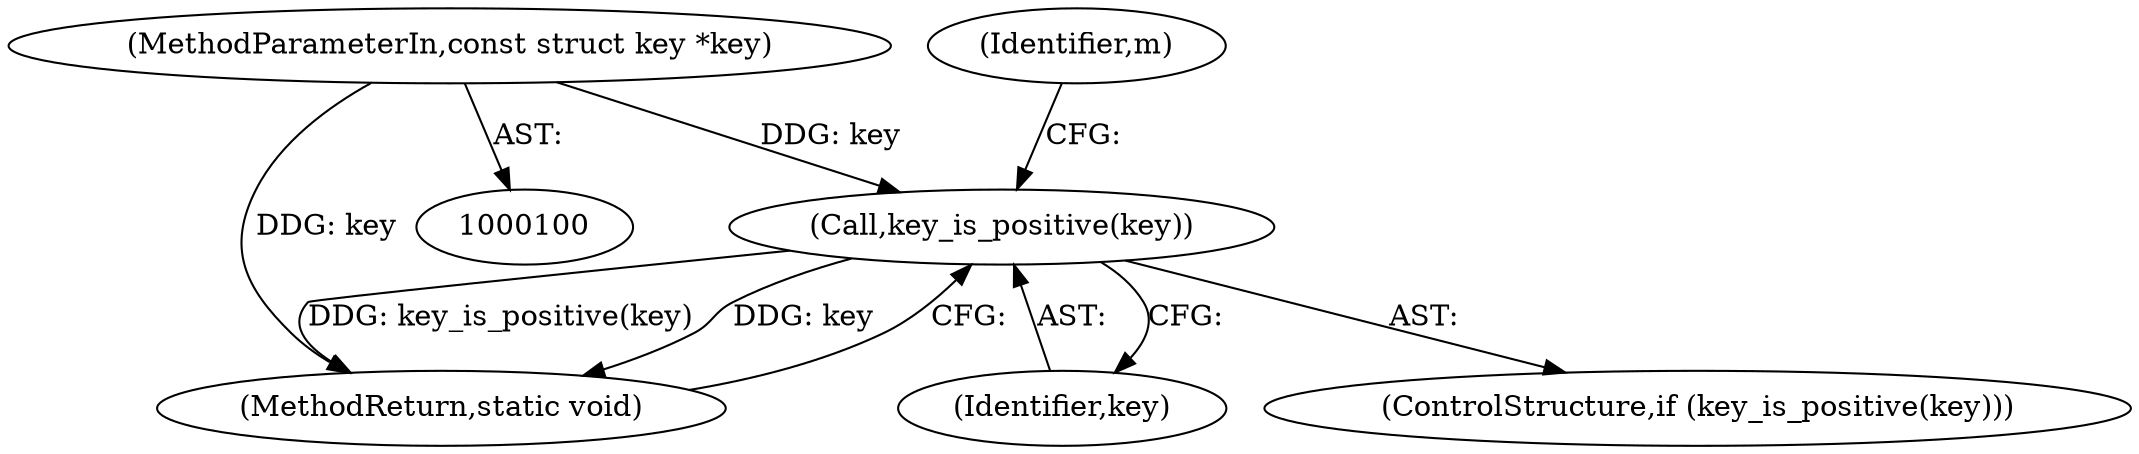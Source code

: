 digraph "0_linux_363b02dab09b3226f3bd1420dad9c72b79a42a76_15@pointer" {
"1000123" [label="(Call,key_is_positive(key))"];
"1000101" [label="(MethodParameterIn,const struct key *key)"];
"1000124" [label="(Identifier,key)"];
"1000134" [label="(MethodReturn,static void)"];
"1000126" [label="(Identifier,m)"];
"1000122" [label="(ControlStructure,if (key_is_positive(key)))"];
"1000101" [label="(MethodParameterIn,const struct key *key)"];
"1000123" [label="(Call,key_is_positive(key))"];
"1000123" -> "1000122"  [label="AST: "];
"1000123" -> "1000124"  [label="CFG: "];
"1000124" -> "1000123"  [label="AST: "];
"1000126" -> "1000123"  [label="CFG: "];
"1000134" -> "1000123"  [label="CFG: "];
"1000123" -> "1000134"  [label="DDG: key_is_positive(key)"];
"1000123" -> "1000134"  [label="DDG: key"];
"1000101" -> "1000123"  [label="DDG: key"];
"1000101" -> "1000100"  [label="AST: "];
"1000101" -> "1000134"  [label="DDG: key"];
}
